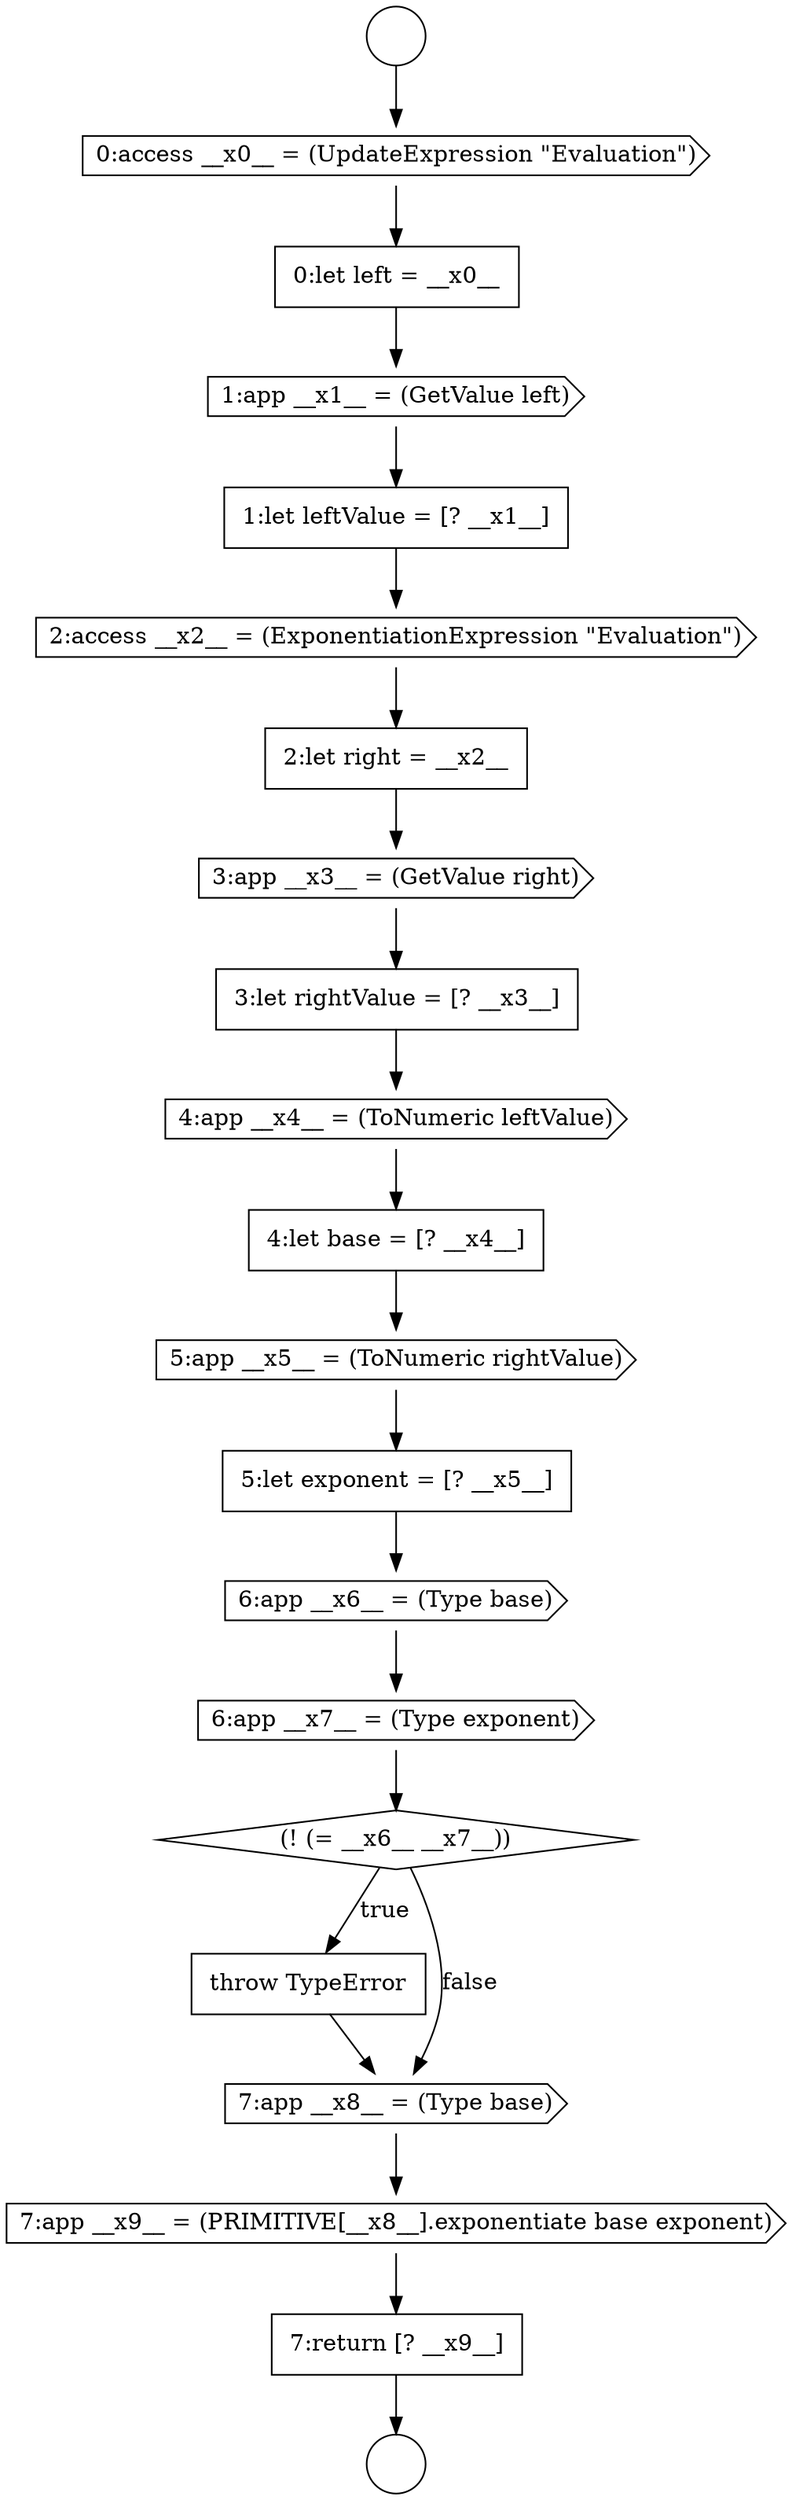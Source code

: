 digraph {
  node5205 [shape=cds, label=<<font color="black">1:app __x1__ = (GetValue left)</font>> color="black" fillcolor="white" style=filled]
  node5214 [shape=none, margin=0, label=<<font color="black">
    <table border="0" cellborder="1" cellspacing="0" cellpadding="10">
      <tr><td align="left">5:let exponent = [? __x5__]</td></tr>
    </table>
  </font>> color="black" fillcolor="white" style=filled]
  node5206 [shape=none, margin=0, label=<<font color="black">
    <table border="0" cellborder="1" cellspacing="0" cellpadding="10">
      <tr><td align="left">1:let leftValue = [? __x1__]</td></tr>
    </table>
  </font>> color="black" fillcolor="white" style=filled]
  node5201 [shape=circle label=" " color="black" fillcolor="white" style=filled]
  node5221 [shape=none, margin=0, label=<<font color="black">
    <table border="0" cellborder="1" cellspacing="0" cellpadding="10">
      <tr><td align="left">7:return [? __x9__]</td></tr>
    </table>
  </font>> color="black" fillcolor="white" style=filled]
  node5213 [shape=cds, label=<<font color="black">5:app __x5__ = (ToNumeric rightValue)</font>> color="black" fillcolor="white" style=filled]
  node5217 [shape=diamond, label=<<font color="black">(! (= __x6__ __x7__))</font>> color="black" fillcolor="white" style=filled]
  node5209 [shape=cds, label=<<font color="black">3:app __x3__ = (GetValue right)</font>> color="black" fillcolor="white" style=filled]
  node5207 [shape=cds, label=<<font color="black">2:access __x2__ = (ExponentiationExpression &quot;Evaluation&quot;)</font>> color="black" fillcolor="white" style=filled]
  node5212 [shape=none, margin=0, label=<<font color="black">
    <table border="0" cellborder="1" cellspacing="0" cellpadding="10">
      <tr><td align="left">4:let base = [? __x4__]</td></tr>
    </table>
  </font>> color="black" fillcolor="white" style=filled]
  node5202 [shape=circle label=" " color="black" fillcolor="white" style=filled]
  node5203 [shape=cds, label=<<font color="black">0:access __x0__ = (UpdateExpression &quot;Evaluation&quot;)</font>> color="black" fillcolor="white" style=filled]
  node5208 [shape=none, margin=0, label=<<font color="black">
    <table border="0" cellborder="1" cellspacing="0" cellpadding="10">
      <tr><td align="left">2:let right = __x2__</td></tr>
    </table>
  </font>> color="black" fillcolor="white" style=filled]
  node5211 [shape=cds, label=<<font color="black">4:app __x4__ = (ToNumeric leftValue)</font>> color="black" fillcolor="white" style=filled]
  node5215 [shape=cds, label=<<font color="black">6:app __x6__ = (Type base)</font>> color="black" fillcolor="white" style=filled]
  node5220 [shape=cds, label=<<font color="black">7:app __x9__ = (PRIMITIVE[__x8__].exponentiate base exponent)</font>> color="black" fillcolor="white" style=filled]
  node5210 [shape=none, margin=0, label=<<font color="black">
    <table border="0" cellborder="1" cellspacing="0" cellpadding="10">
      <tr><td align="left">3:let rightValue = [? __x3__]</td></tr>
    </table>
  </font>> color="black" fillcolor="white" style=filled]
  node5216 [shape=cds, label=<<font color="black">6:app __x7__ = (Type exponent)</font>> color="black" fillcolor="white" style=filled]
  node5218 [shape=none, margin=0, label=<<font color="black">
    <table border="0" cellborder="1" cellspacing="0" cellpadding="10">
      <tr><td align="left">throw TypeError</td></tr>
    </table>
  </font>> color="black" fillcolor="white" style=filled]
  node5204 [shape=none, margin=0, label=<<font color="black">
    <table border="0" cellborder="1" cellspacing="0" cellpadding="10">
      <tr><td align="left">0:let left = __x0__</td></tr>
    </table>
  </font>> color="black" fillcolor="white" style=filled]
  node5219 [shape=cds, label=<<font color="black">7:app __x8__ = (Type base)</font>> color="black" fillcolor="white" style=filled]
  node5220 -> node5221 [ color="black"]
  node5211 -> node5212 [ color="black"]
  node5217 -> node5218 [label=<<font color="black">true</font>> color="black"]
  node5217 -> node5219 [label=<<font color="black">false</font>> color="black"]
  node5215 -> node5216 [ color="black"]
  node5216 -> node5217 [ color="black"]
  node5212 -> node5213 [ color="black"]
  node5203 -> node5204 [ color="black"]
  node5214 -> node5215 [ color="black"]
  node5219 -> node5220 [ color="black"]
  node5208 -> node5209 [ color="black"]
  node5201 -> node5203 [ color="black"]
  node5207 -> node5208 [ color="black"]
  node5204 -> node5205 [ color="black"]
  node5210 -> node5211 [ color="black"]
  node5205 -> node5206 [ color="black"]
  node5206 -> node5207 [ color="black"]
  node5213 -> node5214 [ color="black"]
  node5209 -> node5210 [ color="black"]
  node5221 -> node5202 [ color="black"]
  node5218 -> node5219 [ color="black"]
}
